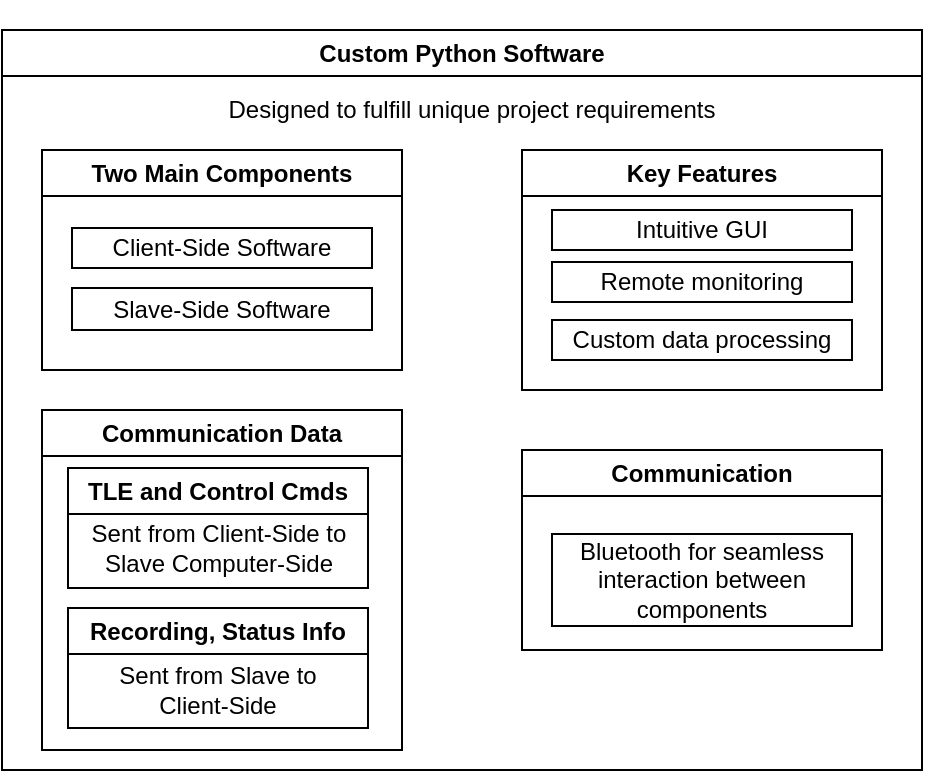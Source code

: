 <mxfile version="21.1.8" type="google">
  <diagram name="Page-1" id="FaRHiFm95pcg4pOaofo5">
    <mxGraphModel grid="1" page="1" gridSize="10" guides="1" tooltips="1" connect="1" arrows="1" fold="1" pageScale="1" pageWidth="850" pageHeight="1100" math="0" shadow="0">
      <root>
        <mxCell id="0" />
        <mxCell id="1" parent="0" />
        <mxCell id="DjlKEHMpY8DOPqZZeezH-2" value="" style="rounded=0;whiteSpace=wrap;html=1;" vertex="1" parent="1">
          <mxGeometry x="40" y="240" width="460" height="370" as="geometry" />
        </mxCell>
        <mxCell id="DjlKEHMpY8DOPqZZeezH-5" value="Custom Python Software" style="swimlane;whiteSpace=wrap;html=1;" vertex="1" parent="1">
          <mxGeometry x="40" y="240" width="460" height="370" as="geometry" />
        </mxCell>
        <mxCell id="ja2FhuGGKZ1fF4hbpZEv-13" value="Communication" style="swimlane;whiteSpace=wrap;html=1;" vertex="1" parent="DjlKEHMpY8DOPqZZeezH-5">
          <mxGeometry x="260" y="210" width="180" height="100" as="geometry" />
        </mxCell>
        <mxCell id="ja2FhuGGKZ1fF4hbpZEv-14" value="Bluetooth for seamless interaction between components" style="rounded=0;whiteSpace=wrap;html=1;" vertex="1" parent="ja2FhuGGKZ1fF4hbpZEv-13">
          <mxGeometry x="15" y="42" width="150" height="46" as="geometry" />
        </mxCell>
        <mxCell id="DjlKEHMpY8DOPqZZeezH-7" value="" style="rounded=0;whiteSpace=wrap;html=1;" vertex="1" parent="1">
          <mxGeometry x="60" y="300" width="180" height="110" as="geometry" />
        </mxCell>
        <mxCell id="DjlKEHMpY8DOPqZZeezH-8" value="Two Main Components" style="swimlane;whiteSpace=wrap;html=1;" vertex="1" parent="1">
          <mxGeometry x="60" y="300" width="180" height="110" as="geometry" />
        </mxCell>
        <mxCell id="DjlKEHMpY8DOPqZZeezH-21" value="Client-Side Software" style="rounded=0;whiteSpace=wrap;html=1;" vertex="1" parent="1">
          <mxGeometry x="75" y="339" width="150" height="20" as="geometry" />
        </mxCell>
        <mxCell id="ja2FhuGGKZ1fF4hbpZEv-6" value="" style="rounded=0;whiteSpace=wrap;html=1;" vertex="1" parent="1">
          <mxGeometry x="300" y="300" width="180" height="120" as="geometry" />
        </mxCell>
        <mxCell id="ja2FhuGGKZ1fF4hbpZEv-7" value="Key Features" style="swimlane;whiteSpace=wrap;html=1;" vertex="1" parent="1">
          <mxGeometry x="300" y="300" width="180" height="120" as="geometry" />
        </mxCell>
        <mxCell id="ja2FhuGGKZ1fF4hbpZEv-8" value="Intuitive GUI" style="rounded=0;whiteSpace=wrap;html=1;" vertex="1" parent="1">
          <mxGeometry x="315" y="330" width="150" height="20" as="geometry" />
        </mxCell>
        <mxCell id="ja2FhuGGKZ1fF4hbpZEv-9" value="Remote monitoring" style="rounded=0;whiteSpace=wrap;html=1;" vertex="1" parent="1">
          <mxGeometry x="315" y="356" width="150" height="20" as="geometry" />
        </mxCell>
        <mxCell id="ja2FhuGGKZ1fF4hbpZEv-10" value="Custom data processing" style="rounded=0;whiteSpace=wrap;html=1;" vertex="1" parent="1">
          <mxGeometry x="315" y="385" width="150" height="20" as="geometry" />
        </mxCell>
        <mxCell id="ja2FhuGGKZ1fF4hbpZEv-19" value="Designed to fulfill unique project requirements&lt;span id=&quot;docs-internal-guid-89871652-7fff-52c2-c7f8-a58412bbeab4&quot;&gt;&lt;/span&gt;" style="text;html=1;strokeColor=none;fillColor=none;align=center;verticalAlign=middle;whiteSpace=wrap;rounded=0;" vertex="1" parent="1">
          <mxGeometry x="120" y="225" width="310" height="110" as="geometry" />
        </mxCell>
        <mxCell id="ja2FhuGGKZ1fF4hbpZEv-20" value="Slave-Side Software" style="rounded=0;whiteSpace=wrap;html=1;" vertex="1" parent="1">
          <mxGeometry x="75" y="369" width="150" height="21" as="geometry" />
        </mxCell>
        <mxCell id="ja2FhuGGKZ1fF4hbpZEv-23" value="Sent from Client-Side to Slave Computer-Side&lt;span id=&quot;docs-internal-guid-89871652-7fff-52c2-c7f8-a58412bbeab4&quot;&gt;&lt;/span&gt;" style="text;html=1;strokeColor=none;fillColor=none;align=center;verticalAlign=middle;whiteSpace=wrap;rounded=0;" vertex="1" parent="1">
          <mxGeometry x="70.5" y="479" width="155" height="40" as="geometry" />
        </mxCell>
        <mxCell id="ja2FhuGGKZ1fF4hbpZEv-24" value="Recording, Status Info" style="swimlane;whiteSpace=wrap;html=1;" vertex="1" parent="1">
          <mxGeometry x="73" y="529" width="150" height="60" as="geometry" />
        </mxCell>
        <mxCell id="ja2FhuGGKZ1fF4hbpZEv-25" value="Sent from Slave to Client-Side" style="text;html=1;strokeColor=none;fillColor=none;align=center;verticalAlign=middle;whiteSpace=wrap;rounded=0;" vertex="1" parent="1">
          <mxGeometry x="83.25" y="550" width="129.5" height="40" as="geometry" />
        </mxCell>
        <mxCell id="ja2FhuGGKZ1fF4hbpZEv-26" value="TLE and Control Cmds" style="swimlane;whiteSpace=wrap;html=1;" vertex="1" parent="1">
          <mxGeometry x="73" y="459" width="150" height="60" as="geometry" />
        </mxCell>
        <mxCell id="ja2FhuGGKZ1fF4hbpZEv-28" value="Communication Data" style="swimlane;whiteSpace=wrap;html=1;" vertex="1" parent="1">
          <mxGeometry x="60" y="430" width="180" height="170" as="geometry" />
        </mxCell>
      </root>
    </mxGraphModel>
  </diagram>
</mxfile>

